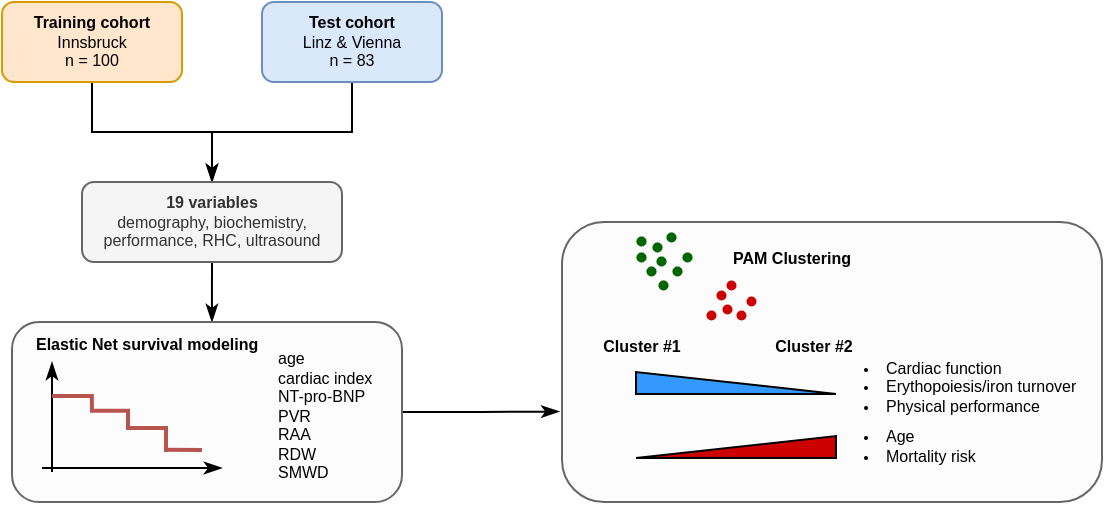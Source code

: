 <mxfile version="16.5.1" type="device"><diagram id="-LWtxJWsM_b9cBRiR6G4" name="Page-1"><mxGraphModel dx="517" dy="346" grid="1" gridSize="10" guides="1" tooltips="1" connect="1" arrows="1" fold="1" page="1" pageScale="1" pageWidth="690" pageHeight="980" math="0" shadow="0"><root><mxCell id="0"/><mxCell id="1" parent="0"/><mxCell id="AuJMd8niCJwoKTyzs8F0-32" value="" style="edgeStyle=orthogonalEdgeStyle;rounded=0;orthogonalLoop=1;jettySize=auto;html=1;fontSize=8;endArrow=classicThin;endFill=1;strokeWidth=1;" edge="1" parent="1" source="AuJMd8niCJwoKTyzs8F0-28" target="AuJMd8niCJwoKTyzs8F0-30"><mxGeometry relative="1" as="geometry"/></mxCell><mxCell id="AuJMd8niCJwoKTyzs8F0-28" value="&lt;b&gt;Training cohort&lt;/b&gt;&lt;br&gt;Innsbruck&lt;br&gt;n = 100" style="rounded=1;whiteSpace=wrap;html=1;fontSize=8;fillColor=#ffe6cc;strokeColor=#d79b00;" vertex="1" parent="1"><mxGeometry x="40" y="10" width="90" height="40" as="geometry"/></mxCell><mxCell id="AuJMd8niCJwoKTyzs8F0-33" value="" style="edgeStyle=orthogonalEdgeStyle;rounded=0;orthogonalLoop=1;jettySize=auto;html=1;fontSize=8;endArrow=classicThin;endFill=1;strokeWidth=1;" edge="1" parent="1" source="AuJMd8niCJwoKTyzs8F0-29" target="AuJMd8niCJwoKTyzs8F0-30"><mxGeometry relative="1" as="geometry"/></mxCell><mxCell id="AuJMd8niCJwoKTyzs8F0-29" value="&lt;b&gt;Test cohort&lt;/b&gt;&lt;br&gt;Linz &amp;amp; Vienna&lt;br&gt;n = 83" style="rounded=1;whiteSpace=wrap;html=1;fontSize=8;fillColor=#dae8fc;strokeColor=#6c8ebf;" vertex="1" parent="1"><mxGeometry x="170" y="10" width="90" height="40" as="geometry"/></mxCell><mxCell id="AuJMd8niCJwoKTyzs8F0-39" style="edgeStyle=orthogonalEdgeStyle;rounded=0;orthogonalLoop=1;jettySize=auto;html=1;exitX=0.5;exitY=1;exitDx=0;exitDy=0;fontSize=8;endArrow=classicThin;endFill=1;strokeWidth=1;" edge="1" parent="1"><mxGeometry relative="1" as="geometry"><mxPoint x="144.952" y="170" as="targetPoint"/><mxPoint x="145" y="140" as="sourcePoint"/></mxGeometry></mxCell><mxCell id="AuJMd8niCJwoKTyzs8F0-30" value="&lt;b&gt;19 variables&lt;/b&gt;&lt;br&gt;demography, biochemistry, performance, RHC, ultrasound" style="rounded=1;whiteSpace=wrap;html=1;fontSize=8;fillColor=#f5f5f5;fontColor=#333333;strokeColor=#666666;" vertex="1" parent="1"><mxGeometry x="80" y="100" width="130" height="40" as="geometry"/></mxCell><mxCell id="AuJMd8niCJwoKTyzs8F0-75" style="edgeStyle=orthogonalEdgeStyle;rounded=0;orthogonalLoop=1;jettySize=auto;html=1;exitX=1;exitY=0.5;exitDx=0;exitDy=0;entryX=-0.005;entryY=0.677;entryDx=0;entryDy=0;fontSize=8;endArrow=classicThin;endFill=1;strokeWidth=1;entryPerimeter=0;" edge="1" parent="1" source="AuJMd8niCJwoKTyzs8F0-36" target="AuJMd8niCJwoKTyzs8F0-72"><mxGeometry relative="1" as="geometry"/></mxCell><mxCell id="AuJMd8niCJwoKTyzs8F0-36" value="" style="rounded=1;whiteSpace=wrap;html=1;fontSize=8;fillColor=#FCFCFC;fontColor=#333333;strokeColor=#666666;" vertex="1" parent="1"><mxGeometry x="45" y="170" width="195" height="90" as="geometry"/></mxCell><mxCell id="AuJMd8niCJwoKTyzs8F0-34" value="age&lt;br&gt;cardiac index&lt;br&gt;NT-pro-BNP&lt;br&gt;PVR&lt;br&gt;RAA&lt;br&gt;RDW&lt;br&gt;SMWD" style="text;html=1;strokeColor=none;fillColor=none;align=left;verticalAlign=middle;whiteSpace=wrap;rounded=0;fontSize=8;" vertex="1" parent="1"><mxGeometry x="176" y="182" width="60" height="70" as="geometry"/></mxCell><mxCell id="AuJMd8niCJwoKTyzs8F0-11" value="" style="endArrow=classicThin;html=1;rounded=0;endFill=1;" edge="1" parent="1"><mxGeometry width="50" height="50" relative="1" as="geometry"><mxPoint x="65" y="245" as="sourcePoint"/><mxPoint x="65" y="190" as="targetPoint"/></mxGeometry></mxCell><mxCell id="AuJMd8niCJwoKTyzs8F0-12" value="" style="endArrow=classicThin;html=1;rounded=0;endFill=1;" edge="1" parent="1"><mxGeometry width="50" height="50" relative="1" as="geometry"><mxPoint x="60" y="243" as="sourcePoint"/><mxPoint x="150" y="243" as="targetPoint"/></mxGeometry></mxCell><mxCell id="AuJMd8niCJwoKTyzs8F0-13" value="" style="endArrow=none;html=1;rounded=0;fillColor=#f8cecc;strokeColor=#b85450;strokeWidth=2;" edge="1" parent="1"><mxGeometry width="50" height="50" relative="1" as="geometry"><mxPoint x="85" y="207" as="sourcePoint"/><mxPoint x="65" y="207" as="targetPoint"/></mxGeometry></mxCell><mxCell id="AuJMd8niCJwoKTyzs8F0-14" value="" style="endArrow=none;html=1;rounded=0;fillColor=#f8cecc;strokeColor=#b85450;strokeWidth=2;" edge="1" parent="1"><mxGeometry width="50" height="50" relative="1" as="geometry"><mxPoint x="85" y="215" as="sourcePoint"/><mxPoint x="84.89" y="206" as="targetPoint"/></mxGeometry></mxCell><mxCell id="AuJMd8niCJwoKTyzs8F0-15" value="" style="endArrow=none;html=1;rounded=0;fillColor=#f8cecc;strokeColor=#b85450;strokeWidth=2;" edge="1" parent="1"><mxGeometry width="50" height="50" relative="1" as="geometry"><mxPoint x="104" y="214.39" as="sourcePoint"/><mxPoint x="84" y="214.39" as="targetPoint"/></mxGeometry></mxCell><mxCell id="AuJMd8niCJwoKTyzs8F0-16" value="" style="endArrow=none;html=1;rounded=0;fillColor=#f8cecc;strokeColor=#b85450;strokeWidth=2;" edge="1" parent="1"><mxGeometry width="50" height="50" relative="1" as="geometry"><mxPoint x="103" y="224" as="sourcePoint"/><mxPoint x="103" y="214" as="targetPoint"/></mxGeometry></mxCell><mxCell id="AuJMd8niCJwoKTyzs8F0-17" value="" style="endArrow=none;html=1;rounded=0;fillColor=#f8cecc;strokeColor=#b85450;strokeWidth=2;" edge="1" parent="1"><mxGeometry width="50" height="50" relative="1" as="geometry"><mxPoint x="102" y="223" as="sourcePoint"/><mxPoint x="122" y="223" as="targetPoint"/></mxGeometry></mxCell><mxCell id="AuJMd8niCJwoKTyzs8F0-18" value="" style="endArrow=none;html=1;rounded=0;fillColor=#f8cecc;strokeColor=#b85450;strokeWidth=2;" edge="1" parent="1"><mxGeometry width="50" height="50" relative="1" as="geometry"><mxPoint x="122" y="235" as="sourcePoint"/><mxPoint x="122" y="222" as="targetPoint"/></mxGeometry></mxCell><mxCell id="AuJMd8niCJwoKTyzs8F0-19" value="" style="endArrow=none;html=1;rounded=0;fillColor=#f8cecc;strokeColor=#b85450;strokeWidth=2;" edge="1" parent="1"><mxGeometry width="50" height="50" relative="1" as="geometry"><mxPoint x="140" y="234" as="sourcePoint"/><mxPoint x="122" y="233.89" as="targetPoint"/></mxGeometry></mxCell><mxCell id="AuJMd8niCJwoKTyzs8F0-26" value="Elastic Net survival modeling" style="text;html=1;align=left;verticalAlign=middle;resizable=0;points=[];autosize=1;strokeColor=none;fillColor=none;fontSize=8;container=0;fontStyle=1" vertex="1" parent="1"><mxGeometry x="55" y="171" width="130" height="20" as="geometry"/></mxCell><mxCell id="AuJMd8niCJwoKTyzs8F0-72" value="" style="rounded=1;whiteSpace=wrap;html=1;fontSize=8;strokeWidth=1;fillColor=#FCFCFC;fontColor=#333333;strokeColor=#666666;" vertex="1" parent="1"><mxGeometry x="320" y="120" width="270" height="140" as="geometry"/></mxCell><mxCell id="AuJMd8niCJwoKTyzs8F0-59" value="Cluster #1" style="text;html=1;strokeColor=none;fillColor=none;align=center;verticalAlign=middle;whiteSpace=wrap;rounded=0;fontSize=8;fontStyle=1" vertex="1" parent="1"><mxGeometry x="330" y="167" width="60" height="30" as="geometry"/></mxCell><mxCell id="AuJMd8niCJwoKTyzs8F0-61" value="Cluster #2" style="text;html=1;strokeColor=none;fillColor=none;align=center;verticalAlign=middle;whiteSpace=wrap;rounded=0;fontSize=8;fontStyle=1" vertex="1" parent="1"><mxGeometry x="415.5" y="167" width="60" height="30" as="geometry"/></mxCell><mxCell id="AuJMd8niCJwoKTyzs8F0-65" value="&lt;ul&gt;&lt;li&gt;Cardiac function&lt;/li&gt;&lt;li&gt;Erythopoiesis/iron turnover&lt;/li&gt;&lt;li&gt;Physical performance&lt;/li&gt;&lt;/ul&gt;" style="text;strokeColor=none;fillColor=none;html=1;whiteSpace=wrap;verticalAlign=middle;overflow=hidden;fontSize=8;" vertex="1" parent="1"><mxGeometry x="440" y="178" width="140" height="48" as="geometry"/></mxCell><mxCell id="AuJMd8niCJwoKTyzs8F0-66" value="&lt;ul&gt;&lt;li&gt;Age&lt;/li&gt;&lt;li&gt;Mortality risk&lt;/li&gt;&lt;/ul&gt;" style="text;strokeColor=none;fillColor=none;html=1;whiteSpace=wrap;verticalAlign=middle;overflow=hidden;fontSize=8;" vertex="1" parent="1"><mxGeometry x="440" y="208" width="140" height="48" as="geometry"/></mxCell><mxCell id="AuJMd8niCJwoKTyzs8F0-68" value="" style="verticalLabelPosition=bottom;verticalAlign=top;html=1;shape=mxgraph.basic.orthogonal_triangle;fontSize=8;strokeWidth=1;fillColor=#3399FF;" vertex="1" parent="1"><mxGeometry x="357" y="195" width="100" height="11" as="geometry"/></mxCell><mxCell id="AuJMd8niCJwoKTyzs8F0-69" value="" style="verticalLabelPosition=bottom;verticalAlign=top;html=1;shape=mxgraph.basic.orthogonal_triangle;fontSize=8;strokeWidth=1;fillColor=#CC0000;flipH=1;" vertex="1" parent="1"><mxGeometry x="357" y="227" width="100" height="11" as="geometry"/></mxCell><mxCell id="AuJMd8niCJwoKTyzs8F0-40" value="" style="ellipse;whiteSpace=wrap;html=1;aspect=fixed;fontSize=8;strokeWidth=0;fillColor=#006600;container=0;" vertex="1" parent="1"><mxGeometry x="357" y="127" width="5" height="5" as="geometry"/></mxCell><mxCell id="AuJMd8niCJwoKTyzs8F0-41" value="" style="ellipse;whiteSpace=wrap;html=1;aspect=fixed;fontSize=8;strokeWidth=0;fillColor=#006600;container=0;" vertex="1" parent="1"><mxGeometry x="367" y="137" width="5" height="5" as="geometry"/></mxCell><mxCell id="AuJMd8niCJwoKTyzs8F0-42" value="" style="ellipse;whiteSpace=wrap;html=1;aspect=fixed;fontSize=8;strokeWidth=0;fillColor=#006600;container=0;" vertex="1" parent="1"><mxGeometry x="357" y="135" width="5" height="5" as="geometry"/></mxCell><mxCell id="AuJMd8niCJwoKTyzs8F0-43" value="" style="ellipse;whiteSpace=wrap;html=1;aspect=fixed;fontSize=8;strokeWidth=0;fillColor=#006600;container=0;" vertex="1" parent="1"><mxGeometry x="362" y="142" width="5" height="5" as="geometry"/></mxCell><mxCell id="AuJMd8niCJwoKTyzs8F0-44" value="" style="ellipse;whiteSpace=wrap;html=1;aspect=fixed;fontSize=8;strokeWidth=0;fillColor=#006600;container=0;" vertex="1" parent="1"><mxGeometry x="380" y="135" width="5" height="5" as="geometry"/></mxCell><mxCell id="AuJMd8niCJwoKTyzs8F0-45" value="" style="ellipse;whiteSpace=wrap;html=1;aspect=fixed;fontSize=8;strokeWidth=0;fillColor=#006600;container=0;" vertex="1" parent="1"><mxGeometry x="375" y="142" width="5" height="5" as="geometry"/></mxCell><mxCell id="AuJMd8niCJwoKTyzs8F0-46" value="" style="ellipse;whiteSpace=wrap;html=1;aspect=fixed;fontSize=8;strokeWidth=0;fillColor=#006600;container=0;" vertex="1" parent="1"><mxGeometry x="372" y="125" width="5" height="5" as="geometry"/></mxCell><mxCell id="AuJMd8niCJwoKTyzs8F0-47" value="" style="ellipse;whiteSpace=wrap;html=1;aspect=fixed;fontSize=8;strokeWidth=0;fillColor=#006600;container=0;" vertex="1" parent="1"><mxGeometry x="368" y="149" width="5" height="5" as="geometry"/></mxCell><mxCell id="AuJMd8niCJwoKTyzs8F0-48" value="" style="ellipse;whiteSpace=wrap;html=1;aspect=fixed;fontSize=8;strokeWidth=0;fillColor=#006600;container=0;" vertex="1" parent="1"><mxGeometry x="365" y="130" width="5" height="5" as="geometry"/></mxCell><mxCell id="AuJMd8niCJwoKTyzs8F0-50" value="" style="ellipse;whiteSpace=wrap;html=1;aspect=fixed;fontSize=8;strokeWidth=0;fillColor=#CC0000;strokeColor=none;container=0;" vertex="1" parent="1"><mxGeometry x="397" y="154" width="5" height="5" as="geometry"/></mxCell><mxCell id="AuJMd8niCJwoKTyzs8F0-51" value="" style="ellipse;whiteSpace=wrap;html=1;aspect=fixed;fontSize=8;strokeWidth=0;fillColor=#CC0000;strokeColor=none;container=0;" vertex="1" parent="1"><mxGeometry x="407" y="164" width="5" height="5" as="geometry"/></mxCell><mxCell id="AuJMd8niCJwoKTyzs8F0-52" value="" style="ellipse;whiteSpace=wrap;html=1;aspect=fixed;fontSize=8;strokeWidth=0;fillColor=#CC0000;strokeColor=none;container=0;" vertex="1" parent="1"><mxGeometry x="392" y="164" width="5" height="5" as="geometry"/></mxCell><mxCell id="AuJMd8niCJwoKTyzs8F0-53" value="" style="ellipse;whiteSpace=wrap;html=1;aspect=fixed;fontSize=8;strokeWidth=0;fillColor=#CC0000;strokeColor=none;container=0;" vertex="1" parent="1"><mxGeometry x="412" y="157" width="5" height="5" as="geometry"/></mxCell><mxCell id="AuJMd8niCJwoKTyzs8F0-54" value="" style="ellipse;whiteSpace=wrap;html=1;aspect=fixed;fontSize=8;strokeWidth=0;fillColor=#CC0000;strokeColor=none;container=0;" vertex="1" parent="1"><mxGeometry x="400" y="161" width="5" height="5" as="geometry"/></mxCell><mxCell id="AuJMd8niCJwoKTyzs8F0-55" value="" style="ellipse;whiteSpace=wrap;html=1;aspect=fixed;fontSize=8;strokeWidth=0;fillColor=#CC0000;strokeColor=none;container=0;" vertex="1" parent="1"><mxGeometry x="402" y="149" width="5" height="5" as="geometry"/></mxCell><mxCell id="AuJMd8niCJwoKTyzs8F0-57" value="PAM Clustering" style="text;html=1;strokeColor=none;fillColor=none;align=center;verticalAlign=middle;whiteSpace=wrap;rounded=0;fontSize=8;fontStyle=1" vertex="1" parent="1"><mxGeometry x="400" y="122.5" width="70" height="30" as="geometry"/></mxCell></root></mxGraphModel></diagram></mxfile>